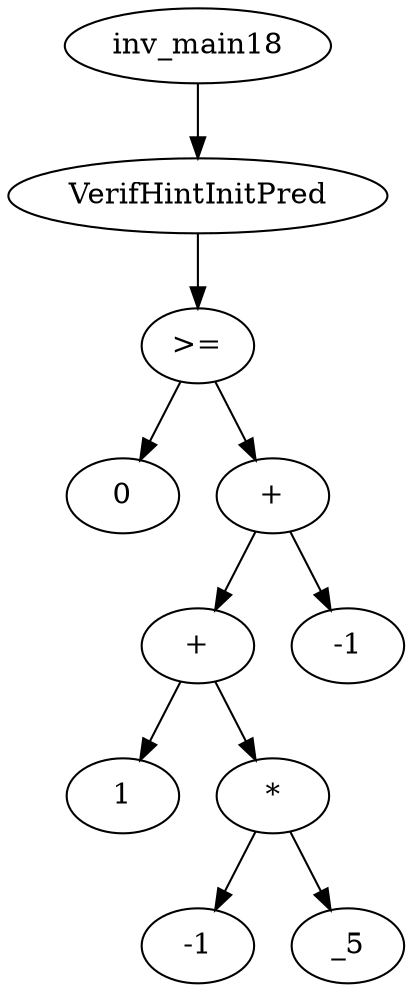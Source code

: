 digraph dag {
0 [label="inv_main18"];
1 [label="VerifHintInitPred"];
2 [label=">="];
3 [label="0"];
4 [label="+"];
5 [label="+"];
6 [label="1"];
7 [label="*"];
8 [label="-1"];
9 [label="_5"];
10 [label="-1"];
0->1
1->2
2->4
2 -> 3
4->5
4 -> 10
5->7
5 -> 6
7->9
7 -> 8
}
